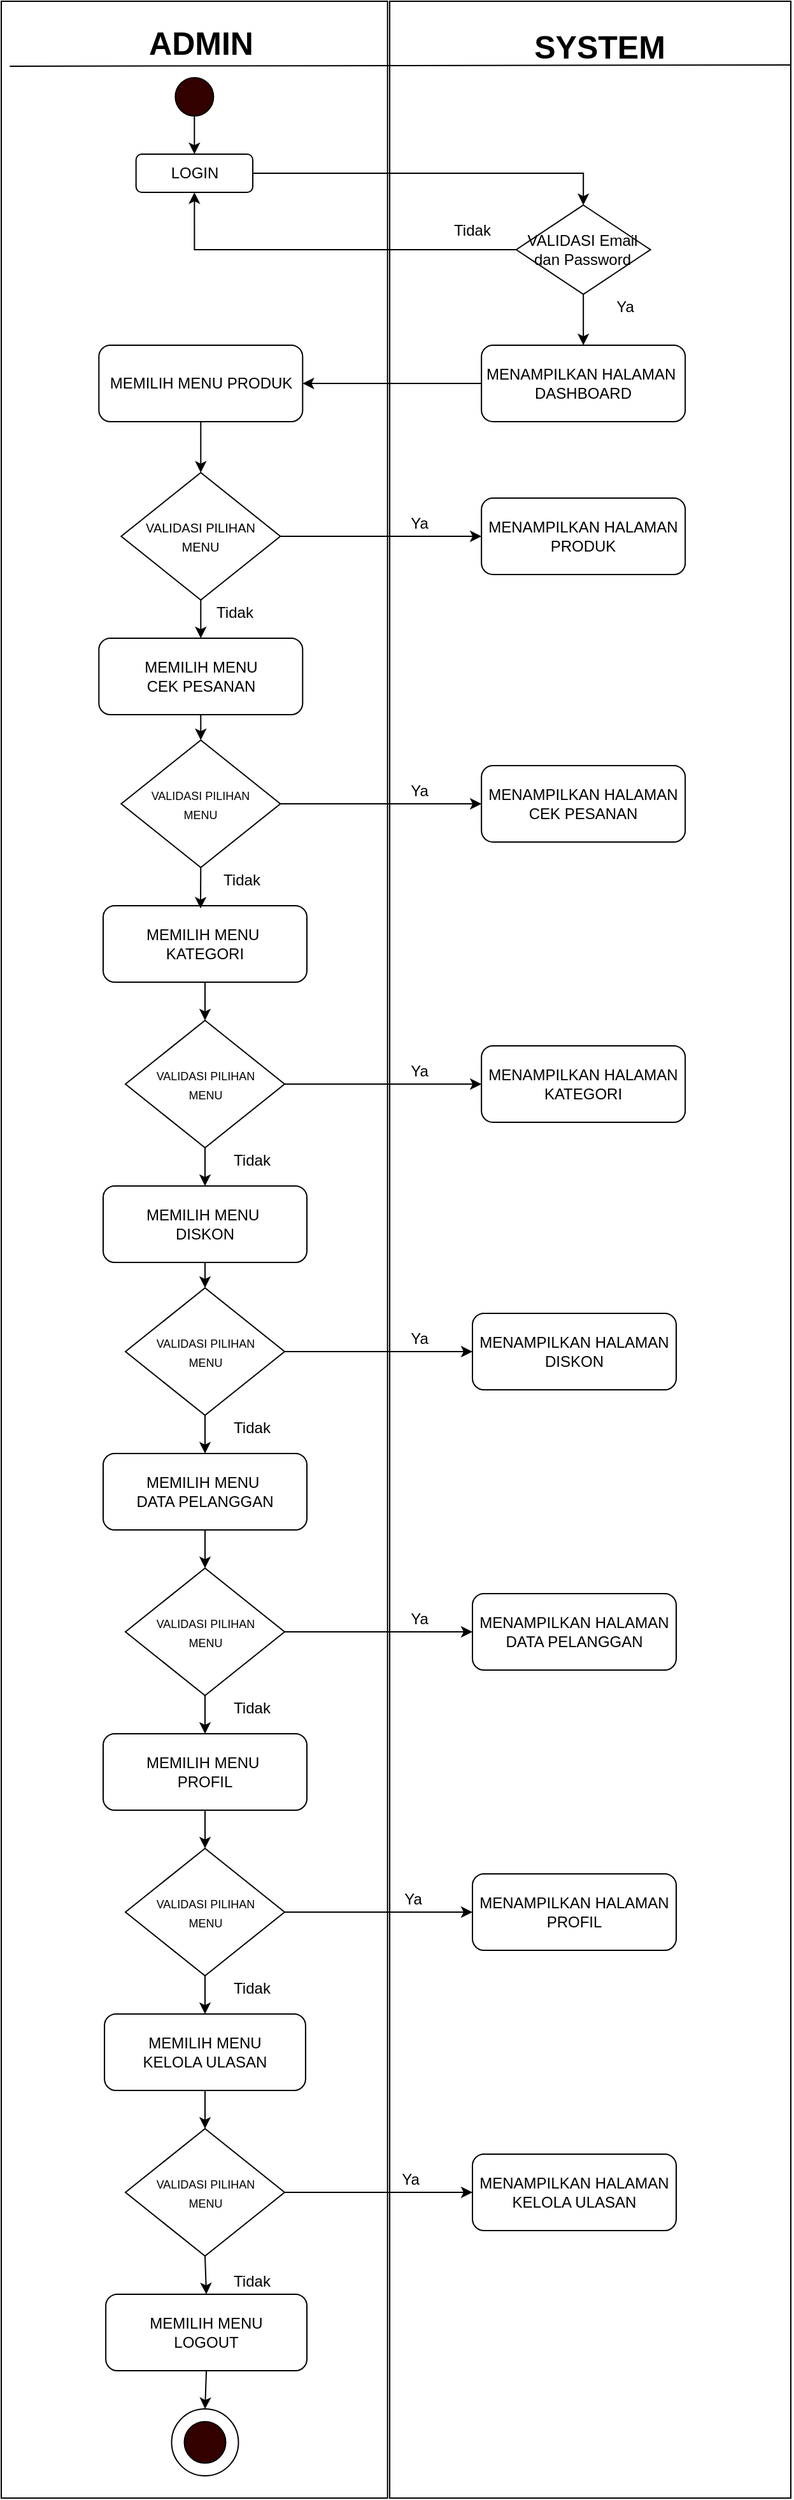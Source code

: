<mxfile version="28.0.4">
  <diagram id="soi9PR9wGb5dMhVdSGv5" name="Page-1">
    <mxGraphModel dx="2651" dy="1403" grid="1" gridSize="10" guides="1" tooltips="1" connect="1" arrows="1" fold="1" page="1" pageScale="1" pageWidth="850" pageHeight="1100" math="0" shadow="0">
      <root>
        <mxCell id="0" />
        <mxCell id="1" parent="0" />
        <mxCell id="WIG4uCwBg8CFMYNq-428-1" value="" style="rounded=0;whiteSpace=wrap;html=1;movable=0;resizable=0;rotatable=0;deletable=0;editable=0;locked=1;connectable=0;" vertex="1" parent="1">
          <mxGeometry x="240" y="210" width="303.33" height="1960" as="geometry" />
        </mxCell>
        <mxCell id="WIG4uCwBg8CFMYNq-428-2" value="" style="rounded=0;whiteSpace=wrap;html=1;movable=0;resizable=0;rotatable=0;deletable=0;editable=0;locked=1;connectable=0;" vertex="1" parent="1">
          <mxGeometry x="545" y="210" width="315" height="1960" as="geometry" />
        </mxCell>
        <mxCell id="WIG4uCwBg8CFMYNq-428-3" value="" style="endArrow=none;html=1;rounded=0;movable=1;resizable=1;rotatable=1;deletable=1;editable=1;locked=0;connectable=1;exitX=0.022;exitY=0.026;exitDx=0;exitDy=0;exitPerimeter=0;" edge="1" parent="1" source="WIG4uCwBg8CFMYNq-428-1">
          <mxGeometry width="50" height="50" relative="1" as="geometry">
            <mxPoint x="278.33" y="257.08" as="sourcePoint" />
            <mxPoint x="860" y="260" as="targetPoint" />
          </mxGeometry>
        </mxCell>
        <mxCell id="WIG4uCwBg8CFMYNq-428-4" value="&lt;font style=&quot;font-size: 25px;&quot;&gt;&lt;b&gt;ADMIN&lt;/b&gt;&lt;/font&gt;" style="text;html=1;align=center;verticalAlign=middle;whiteSpace=wrap;rounded=0;movable=1;resizable=1;rotatable=1;deletable=1;editable=1;locked=0;connectable=1;" vertex="1" parent="1">
          <mxGeometry x="366.66" y="227.08" width="60" height="30" as="geometry" />
        </mxCell>
        <mxCell id="WIG4uCwBg8CFMYNq-428-5" value="&lt;font style=&quot;font-size: 25px;&quot;&gt;&lt;b&gt;SYSTEM&lt;/b&gt;&lt;/font&gt;" style="text;html=1;align=center;verticalAlign=middle;whiteSpace=wrap;rounded=0;movable=1;resizable=1;rotatable=1;deletable=1;editable=1;locked=0;connectable=1;" vertex="1" parent="1">
          <mxGeometry x="680" y="230" width="60" height="30" as="geometry" />
        </mxCell>
        <mxCell id="WIG4uCwBg8CFMYNq-428-6" value="" style="ellipse;whiteSpace=wrap;html=1;aspect=fixed;fillColor=#330000;" vertex="1" parent="1">
          <mxGeometry x="376.67" y="270" width="30" height="30" as="geometry" />
        </mxCell>
        <mxCell id="WIG4uCwBg8CFMYNq-428-7" value="" style="edgeStyle=orthogonalEdgeStyle;rounded=0;orthogonalLoop=1;jettySize=auto;html=1;entryX=0.5;entryY=0;entryDx=0;entryDy=0;" edge="1" parent="1" source="WIG4uCwBg8CFMYNq-428-8" target="WIG4uCwBg8CFMYNq-428-15">
          <mxGeometry relative="1" as="geometry">
            <mxPoint x="640.84" y="360" as="targetPoint" />
          </mxGeometry>
        </mxCell>
        <mxCell id="WIG4uCwBg8CFMYNq-428-8" value="LOGIN" style="rounded=1;whiteSpace=wrap;html=1;" vertex="1" parent="1">
          <mxGeometry x="345.83" y="330" width="91.67" height="30" as="geometry" />
        </mxCell>
        <mxCell id="WIG4uCwBg8CFMYNq-428-9" value="" style="endArrow=classic;html=1;rounded=0;exitX=0.5;exitY=1;exitDx=0;exitDy=0;entryX=0.5;entryY=0;entryDx=0;entryDy=0;" edge="1" parent="1" source="WIG4uCwBg8CFMYNq-428-6" target="WIG4uCwBg8CFMYNq-428-8">
          <mxGeometry width="50" height="50" relative="1" as="geometry">
            <mxPoint x="340" y="500" as="sourcePoint" />
            <mxPoint x="390" y="450" as="targetPoint" />
          </mxGeometry>
        </mxCell>
        <mxCell id="WIG4uCwBg8CFMYNq-428-15" value="VALIDASI Email&lt;div&gt;dan Password&lt;/div&gt;" style="rhombus;whiteSpace=wrap;html=1;" vertex="1" parent="1">
          <mxGeometry x="644.37" y="370" width="105.42" height="70" as="geometry" />
        </mxCell>
        <mxCell id="WIG4uCwBg8CFMYNq-428-18" value="Tidak" style="text;html=1;align=center;verticalAlign=middle;whiteSpace=wrap;rounded=0;" vertex="1" parent="1">
          <mxGeometry x="580" y="380" width="60" height="20" as="geometry" />
        </mxCell>
        <mxCell id="WIG4uCwBg8CFMYNq-428-19" value="" style="edgeStyle=orthogonalEdgeStyle;rounded=0;orthogonalLoop=1;jettySize=auto;html=1;" edge="1" parent="1" source="WIG4uCwBg8CFMYNq-428-20" target="WIG4uCwBg8CFMYNq-428-24">
          <mxGeometry relative="1" as="geometry" />
        </mxCell>
        <mxCell id="WIG4uCwBg8CFMYNq-428-20" value="MENAMPILKAN HALAMAN&amp;nbsp;&lt;div&gt;DASHBOARD&lt;/div&gt;" style="rounded=1;whiteSpace=wrap;html=1;" vertex="1" parent="1">
          <mxGeometry x="617.08" y="480" width="160" height="60" as="geometry" />
        </mxCell>
        <mxCell id="WIG4uCwBg8CFMYNq-428-21" value="" style="edgeStyle=orthogonalEdgeStyle;rounded=0;orthogonalLoop=1;jettySize=auto;html=1;exitX=0.5;exitY=1;exitDx=0;exitDy=0;entryX=0.5;entryY=0;entryDx=0;entryDy=0;" edge="1" parent="1" source="WIG4uCwBg8CFMYNq-428-15" target="WIG4uCwBg8CFMYNq-428-20">
          <mxGeometry relative="1" as="geometry">
            <mxPoint x="720" y="770" as="sourcePoint" />
            <mxPoint x="720" y="820" as="targetPoint" />
          </mxGeometry>
        </mxCell>
        <mxCell id="WIG4uCwBg8CFMYNq-428-22" value="Ya" style="text;html=1;align=center;verticalAlign=middle;whiteSpace=wrap;rounded=0;rotation=0;" vertex="1" parent="1">
          <mxGeometry x="700" y="440" width="60" height="20" as="geometry" />
        </mxCell>
        <mxCell id="WIG4uCwBg8CFMYNq-428-24" value="MEMILIH MENU PRODUK" style="rounded=1;whiteSpace=wrap;html=1;" vertex="1" parent="1">
          <mxGeometry x="316.66" y="480" width="160" height="60" as="geometry" />
        </mxCell>
        <mxCell id="WIG4uCwBg8CFMYNq-428-26" value="MENAMPILKAN HALAMAN PRODUK" style="rounded=1;whiteSpace=wrap;html=1;" vertex="1" parent="1">
          <mxGeometry x="617.08" y="600" width="160" height="60" as="geometry" />
        </mxCell>
        <mxCell id="WIG4uCwBg8CFMYNq-428-27" value="" style="edgeStyle=orthogonalEdgeStyle;rounded=0;orthogonalLoop=1;jettySize=auto;html=1;exitX=0.5;exitY=1;exitDx=0;exitDy=0;entryX=0.5;entryY=0;entryDx=0;entryDy=0;" edge="1" parent="1" source="WIG4uCwBg8CFMYNq-428-63" target="WIG4uCwBg8CFMYNq-428-71">
          <mxGeometry relative="1" as="geometry">
            <mxPoint x="390.83" y="760" as="sourcePoint" />
            <mxPoint x="396.714" y="760" as="targetPoint" />
            <Array as="points" />
          </mxGeometry>
        </mxCell>
        <mxCell id="WIG4uCwBg8CFMYNq-428-57" value="MEMILIH MENU&lt;div&gt;KELOLA ULASAN&lt;/div&gt;" style="rounded=1;whiteSpace=wrap;html=1;" vertex="1" parent="1">
          <mxGeometry x="321.04" y="1790" width="157.92" height="60" as="geometry" />
        </mxCell>
        <mxCell id="WIG4uCwBg8CFMYNq-428-62" value="" style="edgeStyle=orthogonalEdgeStyle;rounded=0;orthogonalLoop=1;jettySize=auto;html=1;exitX=0;exitY=0.5;exitDx=0;exitDy=0;entryX=0.5;entryY=1;entryDx=0;entryDy=0;" edge="1" parent="1" source="WIG4uCwBg8CFMYNq-428-15" target="WIG4uCwBg8CFMYNq-428-8">
          <mxGeometry relative="1" as="geometry">
            <mxPoint x="610" y="490" as="sourcePoint" />
            <mxPoint x="610" y="540" as="targetPoint" />
          </mxGeometry>
        </mxCell>
        <mxCell id="WIG4uCwBg8CFMYNq-428-63" value="&lt;font style=&quot;font-size: 10px;&quot;&gt;VALIDASI PILIHAN&lt;br&gt;&lt;/font&gt;&lt;div&gt;&lt;font style=&quot;font-size: 10px;&quot;&gt;MENU&lt;/font&gt;&lt;/div&gt;" style="rhombus;whiteSpace=wrap;html=1;" vertex="1" parent="1">
          <mxGeometry x="334.16" y="580" width="125" height="100" as="geometry" />
        </mxCell>
        <mxCell id="WIG4uCwBg8CFMYNq-428-65" value="" style="edgeStyle=orthogonalEdgeStyle;rounded=0;orthogonalLoop=1;jettySize=auto;html=1;entryX=0.5;entryY=0;entryDx=0;entryDy=0;exitX=0.5;exitY=1;exitDx=0;exitDy=0;" edge="1" parent="1" source="WIG4uCwBg8CFMYNq-428-24" target="WIG4uCwBg8CFMYNq-428-63">
          <mxGeometry relative="1" as="geometry">
            <mxPoint x="610" y="650" as="sourcePoint" />
            <mxPoint x="470" y="650" as="targetPoint" />
          </mxGeometry>
        </mxCell>
        <mxCell id="WIG4uCwBg8CFMYNq-428-66" value="" style="edgeStyle=orthogonalEdgeStyle;rounded=0;orthogonalLoop=1;jettySize=auto;html=1;exitX=1;exitY=0.5;exitDx=0;exitDy=0;entryX=0;entryY=0.5;entryDx=0;entryDy=0;" edge="1" parent="1" source="WIG4uCwBg8CFMYNq-428-63" target="WIG4uCwBg8CFMYNq-428-26">
          <mxGeometry relative="1" as="geometry">
            <mxPoint x="490" y="730" as="sourcePoint" />
            <mxPoint x="490.17" y="770" as="targetPoint" />
          </mxGeometry>
        </mxCell>
        <mxCell id="WIG4uCwBg8CFMYNq-428-71" value="MEMILIH MENU&lt;div&gt;CEK PESANAN&lt;/div&gt;" style="rounded=1;whiteSpace=wrap;html=1;" vertex="1" parent="1">
          <mxGeometry x="316.66" y="710" width="160" height="60" as="geometry" />
        </mxCell>
        <mxCell id="WIG4uCwBg8CFMYNq-428-72" value="MENAMPILKAN HALAMAN CEK PESANAN" style="rounded=1;whiteSpace=wrap;html=1;" vertex="1" parent="1">
          <mxGeometry x="617.08" y="810" width="160" height="60" as="geometry" />
        </mxCell>
        <mxCell id="WIG4uCwBg8CFMYNq-428-73" value="&lt;font style=&quot;font-size: 9px;&quot;&gt;VALIDASI PILIHAN&lt;br&gt;&lt;/font&gt;&lt;div&gt;&lt;font style=&quot;font-size: 9px;&quot;&gt;MENU&lt;/font&gt;&lt;/div&gt;" style="rhombus;whiteSpace=wrap;html=1;" vertex="1" parent="1">
          <mxGeometry x="334.16" y="790" width="125" height="100" as="geometry" />
        </mxCell>
        <mxCell id="WIG4uCwBg8CFMYNq-428-74" value="" style="edgeStyle=orthogonalEdgeStyle;rounded=0;orthogonalLoop=1;jettySize=auto;html=1;entryX=0.5;entryY=0;entryDx=0;entryDy=0;exitX=0.5;exitY=1;exitDx=0;exitDy=0;" edge="1" parent="1" source="WIG4uCwBg8CFMYNq-428-71" target="WIG4uCwBg8CFMYNq-428-73">
          <mxGeometry relative="1" as="geometry">
            <mxPoint x="610.0" y="880" as="sourcePoint" />
            <mxPoint x="470.0" y="880" as="targetPoint" />
          </mxGeometry>
        </mxCell>
        <mxCell id="WIG4uCwBg8CFMYNq-428-75" value="" style="edgeStyle=orthogonalEdgeStyle;rounded=0;orthogonalLoop=1;jettySize=auto;html=1;exitX=1;exitY=0.5;exitDx=0;exitDy=0;entryX=0;entryY=0.5;entryDx=0;entryDy=0;" edge="1" parent="1" source="WIG4uCwBg8CFMYNq-428-73" target="WIG4uCwBg8CFMYNq-428-72">
          <mxGeometry relative="1" as="geometry">
            <mxPoint x="490.0" y="960" as="sourcePoint" />
            <mxPoint x="490.17" y="1000" as="targetPoint" />
          </mxGeometry>
        </mxCell>
        <mxCell id="WIG4uCwBg8CFMYNq-428-78" value="MEMILIH MENU&amp;nbsp;&lt;div&gt;KATEGORI&lt;/div&gt;" style="rounded=1;whiteSpace=wrap;html=1;" vertex="1" parent="1">
          <mxGeometry x="320" y="920" width="160" height="60" as="geometry" />
        </mxCell>
        <mxCell id="WIG4uCwBg8CFMYNq-428-79" value="MENAMPILKAN HALAMAN KATEGORI" style="rounded=1;whiteSpace=wrap;html=1;" vertex="1" parent="1">
          <mxGeometry x="617.08" y="1030" width="160" height="60" as="geometry" />
        </mxCell>
        <mxCell id="WIG4uCwBg8CFMYNq-428-80" value="&lt;font style=&quot;font-size: 9px;&quot;&gt;VALIDASI PILIHAN&lt;br&gt;&lt;/font&gt;&lt;div&gt;&lt;font style=&quot;font-size: 9px;&quot;&gt;MENU&lt;/font&gt;&lt;/div&gt;" style="rhombus;whiteSpace=wrap;html=1;" vertex="1" parent="1">
          <mxGeometry x="337.5" y="1010" width="125" height="100" as="geometry" />
        </mxCell>
        <mxCell id="WIG4uCwBg8CFMYNq-428-81" value="" style="edgeStyle=orthogonalEdgeStyle;rounded=0;orthogonalLoop=1;jettySize=auto;html=1;entryX=0.5;entryY=0;entryDx=0;entryDy=0;exitX=0.5;exitY=1;exitDx=0;exitDy=0;" edge="1" parent="1" source="WIG4uCwBg8CFMYNq-428-78" target="WIG4uCwBg8CFMYNq-428-80">
          <mxGeometry relative="1" as="geometry">
            <mxPoint x="613.34" y="1110" as="sourcePoint" />
            <mxPoint x="473.34" y="1110" as="targetPoint" />
          </mxGeometry>
        </mxCell>
        <mxCell id="WIG4uCwBg8CFMYNq-428-82" value="" style="edgeStyle=orthogonalEdgeStyle;rounded=0;orthogonalLoop=1;jettySize=auto;html=1;exitX=1;exitY=0.5;exitDx=0;exitDy=0;entryX=0;entryY=0.5;entryDx=0;entryDy=0;" edge="1" parent="1" source="WIG4uCwBg8CFMYNq-428-80" target="WIG4uCwBg8CFMYNq-428-79">
          <mxGeometry relative="1" as="geometry">
            <mxPoint x="493.34" y="1190" as="sourcePoint" />
            <mxPoint x="493.51" y="1230" as="targetPoint" />
          </mxGeometry>
        </mxCell>
        <mxCell id="WIG4uCwBg8CFMYNq-428-83" value="" style="edgeStyle=orthogonalEdgeStyle;rounded=0;orthogonalLoop=1;jettySize=auto;html=1;entryX=0.478;entryY=0.036;entryDx=0;entryDy=0;exitX=0.5;exitY=1;exitDx=0;exitDy=0;entryPerimeter=0;" edge="1" parent="1" source="WIG4uCwBg8CFMYNq-428-73" target="WIG4uCwBg8CFMYNq-428-78">
          <mxGeometry relative="1" as="geometry">
            <mxPoint x="420" y="970" as="sourcePoint" />
            <mxPoint x="420" y="1000" as="targetPoint" />
          </mxGeometry>
        </mxCell>
        <mxCell id="WIG4uCwBg8CFMYNq-428-84" value="MEMILIH MENU&amp;nbsp;&lt;div&gt;DISKON&lt;/div&gt;" style="rounded=1;whiteSpace=wrap;html=1;" vertex="1" parent="1">
          <mxGeometry x="320" y="1140" width="160" height="60" as="geometry" />
        </mxCell>
        <mxCell id="WIG4uCwBg8CFMYNq-428-85" value="" style="edgeStyle=orthogonalEdgeStyle;rounded=0;orthogonalLoop=1;jettySize=auto;html=1;entryX=0.5;entryY=0;entryDx=0;entryDy=0;exitX=0.5;exitY=1;exitDx=0;exitDy=0;" edge="1" parent="1" source="WIG4uCwBg8CFMYNq-428-80" target="WIG4uCwBg8CFMYNq-428-84">
          <mxGeometry relative="1" as="geometry">
            <mxPoint x="430" y="1160" as="sourcePoint" />
            <mxPoint x="430" y="1190" as="targetPoint" />
          </mxGeometry>
        </mxCell>
        <mxCell id="WIG4uCwBg8CFMYNq-428-88" value="&lt;font style=&quot;font-size: 9px;&quot;&gt;VALIDASI PILIHAN&lt;br&gt;&lt;/font&gt;&lt;div&gt;&lt;font style=&quot;font-size: 9px;&quot;&gt;MENU&lt;/font&gt;&lt;/div&gt;" style="rhombus;whiteSpace=wrap;html=1;" vertex="1" parent="1">
          <mxGeometry x="337.5" y="1220" width="125" height="100" as="geometry" />
        </mxCell>
        <mxCell id="WIG4uCwBg8CFMYNq-428-90" value="MENAMPILKAN HALAMAN DISKON" style="rounded=1;whiteSpace=wrap;html=1;" vertex="1" parent="1">
          <mxGeometry x="610" y="1240" width="160" height="60" as="geometry" />
        </mxCell>
        <mxCell id="WIG4uCwBg8CFMYNq-428-91" value="MEMILIH MENU&amp;nbsp;&lt;div&gt;DATA PELANGGAN&lt;/div&gt;" style="rounded=1;whiteSpace=wrap;html=1;" vertex="1" parent="1">
          <mxGeometry x="320" y="1350" width="160" height="60" as="geometry" />
        </mxCell>
        <mxCell id="WIG4uCwBg8CFMYNq-428-92" value="&lt;font style=&quot;font-size: 9px;&quot;&gt;VALIDASI PILIHAN&lt;br&gt;&lt;/font&gt;&lt;div&gt;&lt;font style=&quot;font-size: 9px;&quot;&gt;MENU&lt;/font&gt;&lt;/div&gt;" style="rhombus;whiteSpace=wrap;html=1;" vertex="1" parent="1">
          <mxGeometry x="337.5" y="1440" width="125" height="100" as="geometry" />
        </mxCell>
        <mxCell id="WIG4uCwBg8CFMYNq-428-93" value="MENAMPILKAN HALAMAN DATA PELANGGAN" style="rounded=1;whiteSpace=wrap;html=1;" vertex="1" parent="1">
          <mxGeometry x="610" y="1460" width="160" height="60" as="geometry" />
        </mxCell>
        <mxCell id="WIG4uCwBg8CFMYNq-428-94" value="MEMILIH MENU&amp;nbsp;&lt;div&gt;PROFIL&lt;/div&gt;" style="rounded=1;whiteSpace=wrap;html=1;" vertex="1" parent="1">
          <mxGeometry x="320" y="1570" width="160" height="60" as="geometry" />
        </mxCell>
        <mxCell id="WIG4uCwBg8CFMYNq-428-95" value="&lt;font style=&quot;font-size: 9px;&quot;&gt;VALIDASI PILIHAN&lt;br&gt;&lt;/font&gt;&lt;div&gt;&lt;font style=&quot;font-size: 9px;&quot;&gt;MENU&lt;/font&gt;&lt;/div&gt;" style="rhombus;whiteSpace=wrap;html=1;" vertex="1" parent="1">
          <mxGeometry x="337.5" y="1660" width="125" height="100" as="geometry" />
        </mxCell>
        <mxCell id="WIG4uCwBg8CFMYNq-428-96" value="MENAMPILKAN HALAMAN PROFIL" style="rounded=1;whiteSpace=wrap;html=1;" vertex="1" parent="1">
          <mxGeometry x="610" y="1680" width="160" height="60" as="geometry" />
        </mxCell>
        <mxCell id="WIG4uCwBg8CFMYNq-428-98" value="&lt;font style=&quot;font-size: 9px;&quot;&gt;VALIDASI PILIHAN&lt;br&gt;&lt;/font&gt;&lt;div&gt;&lt;font style=&quot;font-size: 9px;&quot;&gt;MENU&lt;/font&gt;&lt;/div&gt;" style="rhombus;whiteSpace=wrap;html=1;" vertex="1" parent="1">
          <mxGeometry x="337.5" y="1880" width="125" height="100" as="geometry" />
        </mxCell>
        <mxCell id="WIG4uCwBg8CFMYNq-428-99" value="MENAMPILKAN HALAMAN KELOLA ULASAN" style="rounded=1;whiteSpace=wrap;html=1;" vertex="1" parent="1">
          <mxGeometry x="610" y="1900" width="160" height="60" as="geometry" />
        </mxCell>
        <mxCell id="WIG4uCwBg8CFMYNq-428-100" value="MEMILIH MENU&lt;div&gt;LOGOUT&lt;/div&gt;" style="rounded=1;whiteSpace=wrap;html=1;" vertex="1" parent="1">
          <mxGeometry x="322.08" y="2010" width="157.92" height="60" as="geometry" />
        </mxCell>
        <mxCell id="WIG4uCwBg8CFMYNq-428-101" value="" style="edgeStyle=orthogonalEdgeStyle;rounded=0;orthogonalLoop=1;jettySize=auto;html=1;exitX=0.5;exitY=1;exitDx=0;exitDy=0;entryX=0.5;entryY=0;entryDx=0;entryDy=0;" edge="1" parent="1" source="WIG4uCwBg8CFMYNq-428-84" target="WIG4uCwBg8CFMYNq-428-88">
          <mxGeometry relative="1" as="geometry">
            <mxPoint x="500" y="1250" as="sourcePoint" />
            <mxPoint x="400" y="1220" as="targetPoint" />
          </mxGeometry>
        </mxCell>
        <mxCell id="WIG4uCwBg8CFMYNq-428-104" value="" style="edgeStyle=orthogonalEdgeStyle;rounded=0;orthogonalLoop=1;jettySize=auto;html=1;exitX=1;exitY=0.5;exitDx=0;exitDy=0;entryX=0;entryY=0.5;entryDx=0;entryDy=0;" edge="1" parent="1" source="WIG4uCwBg8CFMYNq-428-88" target="WIG4uCwBg8CFMYNq-428-90">
          <mxGeometry relative="1" as="geometry">
            <mxPoint x="490" y="1240" as="sourcePoint" />
            <mxPoint x="644" y="1240" as="targetPoint" />
          </mxGeometry>
        </mxCell>
        <mxCell id="WIG4uCwBg8CFMYNq-428-105" value="" style="edgeStyle=orthogonalEdgeStyle;rounded=0;orthogonalLoop=1;jettySize=auto;html=1;entryX=0.5;entryY=0;entryDx=0;entryDy=0;exitX=0.5;exitY=1;exitDx=0;exitDy=0;" edge="1" parent="1" source="WIG4uCwBg8CFMYNq-428-88" target="WIG4uCwBg8CFMYNq-428-91">
          <mxGeometry relative="1" as="geometry">
            <mxPoint x="490" y="1350" as="sourcePoint" />
            <mxPoint x="490" y="1380" as="targetPoint" />
          </mxGeometry>
        </mxCell>
        <mxCell id="WIG4uCwBg8CFMYNq-428-106" value="" style="edgeStyle=orthogonalEdgeStyle;rounded=0;orthogonalLoop=1;jettySize=auto;html=1;entryX=0.5;entryY=0;entryDx=0;entryDy=0;exitX=0.5;exitY=1;exitDx=0;exitDy=0;" edge="1" parent="1" source="WIG4uCwBg8CFMYNq-428-91" target="WIG4uCwBg8CFMYNq-428-92">
          <mxGeometry relative="1" as="geometry">
            <mxPoint x="500" y="1340" as="sourcePoint" />
            <mxPoint x="500" y="1370" as="targetPoint" />
          </mxGeometry>
        </mxCell>
        <mxCell id="WIG4uCwBg8CFMYNq-428-107" value="" style="edgeStyle=orthogonalEdgeStyle;rounded=0;orthogonalLoop=1;jettySize=auto;html=1;exitX=1;exitY=0.5;exitDx=0;exitDy=0;entryX=0;entryY=0.5;entryDx=0;entryDy=0;" edge="1" parent="1" source="WIG4uCwBg8CFMYNq-428-92" target="WIG4uCwBg8CFMYNq-428-93">
          <mxGeometry relative="1" as="geometry">
            <mxPoint x="510" y="1500" as="sourcePoint" />
            <mxPoint x="657" y="1500" as="targetPoint" />
          </mxGeometry>
        </mxCell>
        <mxCell id="WIG4uCwBg8CFMYNq-428-108" value="" style="edgeStyle=orthogonalEdgeStyle;rounded=0;orthogonalLoop=1;jettySize=auto;html=1;entryX=0.5;entryY=0;entryDx=0;entryDy=0;exitX=0.5;exitY=1;exitDx=0;exitDy=0;" edge="1" parent="1" source="WIG4uCwBg8CFMYNq-428-92" target="WIG4uCwBg8CFMYNq-428-94">
          <mxGeometry relative="1" as="geometry">
            <mxPoint x="480" y="1550" as="sourcePoint" />
            <mxPoint x="480" y="1580" as="targetPoint" />
          </mxGeometry>
        </mxCell>
        <mxCell id="WIG4uCwBg8CFMYNq-428-109" value="" style="endArrow=classic;html=1;rounded=0;exitX=0.5;exitY=1;exitDx=0;exitDy=0;entryX=0.5;entryY=0;entryDx=0;entryDy=0;" edge="1" parent="1" source="WIG4uCwBg8CFMYNq-428-94" target="WIG4uCwBg8CFMYNq-428-95">
          <mxGeometry width="50" height="50" relative="1" as="geometry">
            <mxPoint x="420" y="1680" as="sourcePoint" />
            <mxPoint x="470" y="1630" as="targetPoint" />
          </mxGeometry>
        </mxCell>
        <mxCell id="WIG4uCwBg8CFMYNq-428-110" value="" style="edgeStyle=orthogonalEdgeStyle;rounded=0;orthogonalLoop=1;jettySize=auto;html=1;exitX=1;exitY=0.5;exitDx=0;exitDy=0;entryX=0;entryY=0.5;entryDx=0;entryDy=0;" edge="1" parent="1" source="WIG4uCwBg8CFMYNq-428-95" target="WIG4uCwBg8CFMYNq-428-96">
          <mxGeometry relative="1" as="geometry">
            <mxPoint x="510" y="1700" as="sourcePoint" />
            <mxPoint x="657" y="1700" as="targetPoint" />
          </mxGeometry>
        </mxCell>
        <mxCell id="WIG4uCwBg8CFMYNq-428-111" value="" style="endArrow=classic;html=1;rounded=0;exitX=0.5;exitY=1;exitDx=0;exitDy=0;entryX=0.5;entryY=0;entryDx=0;entryDy=0;" edge="1" parent="1" source="WIG4uCwBg8CFMYNq-428-95" target="WIG4uCwBg8CFMYNq-428-57">
          <mxGeometry width="50" height="50" relative="1" as="geometry">
            <mxPoint x="540" y="1830" as="sourcePoint" />
            <mxPoint x="540" y="1860" as="targetPoint" />
          </mxGeometry>
        </mxCell>
        <mxCell id="WIG4uCwBg8CFMYNq-428-112" value="" style="endArrow=classic;html=1;rounded=0;exitX=0.5;exitY=1;exitDx=0;exitDy=0;entryX=0.5;entryY=0;entryDx=0;entryDy=0;" edge="1" parent="1" source="WIG4uCwBg8CFMYNq-428-57" target="WIG4uCwBg8CFMYNq-428-98">
          <mxGeometry width="50" height="50" relative="1" as="geometry">
            <mxPoint x="500" y="1870" as="sourcePoint" />
            <mxPoint x="500" y="1900" as="targetPoint" />
          </mxGeometry>
        </mxCell>
        <mxCell id="WIG4uCwBg8CFMYNq-428-113" value="" style="edgeStyle=orthogonalEdgeStyle;rounded=0;orthogonalLoop=1;jettySize=auto;html=1;exitX=1;exitY=0.5;exitDx=0;exitDy=0;entryX=0;entryY=0.5;entryDx=0;entryDy=0;" edge="1" parent="1" source="WIG4uCwBg8CFMYNq-428-98" target="WIG4uCwBg8CFMYNq-428-99">
          <mxGeometry relative="1" as="geometry">
            <mxPoint x="500" y="1960" as="sourcePoint" />
            <mxPoint x="647" y="1960" as="targetPoint" />
          </mxGeometry>
        </mxCell>
        <mxCell id="WIG4uCwBg8CFMYNq-428-114" value="" style="endArrow=classic;html=1;rounded=0;exitX=0.5;exitY=1;exitDx=0;exitDy=0;entryX=0.5;entryY=0;entryDx=0;entryDy=0;" edge="1" parent="1" source="WIG4uCwBg8CFMYNq-428-98" target="WIG4uCwBg8CFMYNq-428-100">
          <mxGeometry width="50" height="50" relative="1" as="geometry">
            <mxPoint x="480" y="1980" as="sourcePoint" />
            <mxPoint x="480" y="2010" as="targetPoint" />
          </mxGeometry>
        </mxCell>
        <mxCell id="WIG4uCwBg8CFMYNq-428-115" value="" style="group" vertex="1" connectable="0" parent="1">
          <mxGeometry x="373.75" y="2100" width="52.5" height="52.5" as="geometry" />
        </mxCell>
        <mxCell id="WIG4uCwBg8CFMYNq-428-59" value="" style="ellipse;whiteSpace=wrap;html=1;aspect=fixed;" vertex="1" parent="WIG4uCwBg8CFMYNq-428-115">
          <mxGeometry width="52.5" height="52.5" as="geometry" />
        </mxCell>
        <mxCell id="WIG4uCwBg8CFMYNq-428-60" value="" style="ellipse;whiteSpace=wrap;html=1;aspect=fixed;fillColor=#330000;" vertex="1" parent="WIG4uCwBg8CFMYNq-428-115">
          <mxGeometry x="10" y="10" width="32.5" height="32.5" as="geometry" />
        </mxCell>
        <mxCell id="WIG4uCwBg8CFMYNq-428-117" value="" style="endArrow=classic;html=1;rounded=0;exitX=0.5;exitY=1;exitDx=0;exitDy=0;entryX=0.5;entryY=0;entryDx=0;entryDy=0;" edge="1" parent="1" source="WIG4uCwBg8CFMYNq-428-100" target="WIG4uCwBg8CFMYNq-428-59">
          <mxGeometry width="50" height="50" relative="1" as="geometry">
            <mxPoint x="450" y="2110" as="sourcePoint" />
            <mxPoint x="451" y="2140" as="targetPoint" />
          </mxGeometry>
        </mxCell>
        <mxCell id="WIG4uCwBg8CFMYNq-428-118" value="Ya" style="text;html=1;align=center;verticalAlign=middle;whiteSpace=wrap;rounded=0;rotation=0;" vertex="1" parent="1">
          <mxGeometry x="550" y="610" width="36.67" height="20" as="geometry" />
        </mxCell>
        <mxCell id="WIG4uCwBg8CFMYNq-428-120" value="Ya" style="text;html=1;align=center;verticalAlign=middle;whiteSpace=wrap;rounded=0;rotation=0;" vertex="1" parent="1">
          <mxGeometry x="550" y="820" width="36.67" height="20" as="geometry" />
        </mxCell>
        <mxCell id="WIG4uCwBg8CFMYNq-428-121" value="Ya" style="text;html=1;align=center;verticalAlign=middle;whiteSpace=wrap;rounded=0;rotation=0;" vertex="1" parent="1">
          <mxGeometry x="550" y="1040" width="36.67" height="20" as="geometry" />
        </mxCell>
        <mxCell id="WIG4uCwBg8CFMYNq-428-122" value="Ya" style="text;html=1;align=center;verticalAlign=middle;whiteSpace=wrap;rounded=0;rotation=0;" vertex="1" parent="1">
          <mxGeometry x="550" y="1250" width="36.67" height="20" as="geometry" />
        </mxCell>
        <mxCell id="WIG4uCwBg8CFMYNq-428-123" value="Ya" style="text;html=1;align=center;verticalAlign=middle;whiteSpace=wrap;rounded=0;rotation=0;" vertex="1" parent="1">
          <mxGeometry x="550" y="1470" width="36.67" height="20" as="geometry" />
        </mxCell>
        <mxCell id="WIG4uCwBg8CFMYNq-428-124" value="Ya" style="text;html=1;align=center;verticalAlign=middle;whiteSpace=wrap;rounded=0;rotation=0;" vertex="1" parent="1">
          <mxGeometry x="545" y="1690" width="36.67" height="20" as="geometry" />
        </mxCell>
        <mxCell id="WIG4uCwBg8CFMYNq-428-125" value="Ya" style="text;html=1;align=center;verticalAlign=middle;whiteSpace=wrap;rounded=0;rotation=0;" vertex="1" parent="1">
          <mxGeometry x="543.33" y="1910" width="36.67" height="20" as="geometry" />
        </mxCell>
        <mxCell id="WIG4uCwBg8CFMYNq-428-126" value="Tidak" style="text;html=1;align=center;verticalAlign=middle;whiteSpace=wrap;rounded=0;" vertex="1" parent="1">
          <mxGeometry x="406.67" y="680" width="33.33" height="20" as="geometry" />
        </mxCell>
        <mxCell id="WIG4uCwBg8CFMYNq-428-127" value="Tidak" style="text;html=1;align=center;verticalAlign=middle;whiteSpace=wrap;rounded=0;" vertex="1" parent="1">
          <mxGeometry x="399.16" y="890" width="60" height="20" as="geometry" />
        </mxCell>
        <mxCell id="WIG4uCwBg8CFMYNq-428-128" value="Tidak" style="text;html=1;align=center;verticalAlign=middle;whiteSpace=wrap;rounded=0;" vertex="1" parent="1">
          <mxGeometry x="406.67" y="1110" width="60" height="20" as="geometry" />
        </mxCell>
        <mxCell id="WIG4uCwBg8CFMYNq-428-129" value="Tidak" style="text;html=1;align=center;verticalAlign=middle;whiteSpace=wrap;rounded=0;" vertex="1" parent="1">
          <mxGeometry x="406.67" y="1320" width="60" height="20" as="geometry" />
        </mxCell>
        <mxCell id="WIG4uCwBg8CFMYNq-428-130" value="Tidak" style="text;html=1;align=center;verticalAlign=middle;whiteSpace=wrap;rounded=0;" vertex="1" parent="1">
          <mxGeometry x="406.67" y="1540" width="60" height="20" as="geometry" />
        </mxCell>
        <mxCell id="WIG4uCwBg8CFMYNq-428-131" value="Tidak" style="text;html=1;align=center;verticalAlign=middle;whiteSpace=wrap;rounded=0;" vertex="1" parent="1">
          <mxGeometry x="406.67" y="1760" width="60" height="20" as="geometry" />
        </mxCell>
        <mxCell id="WIG4uCwBg8CFMYNq-428-132" value="Tidak" style="text;html=1;align=center;verticalAlign=middle;whiteSpace=wrap;rounded=0;" vertex="1" parent="1">
          <mxGeometry x="406.67" y="1990" width="60" height="20" as="geometry" />
        </mxCell>
      </root>
    </mxGraphModel>
  </diagram>
</mxfile>
